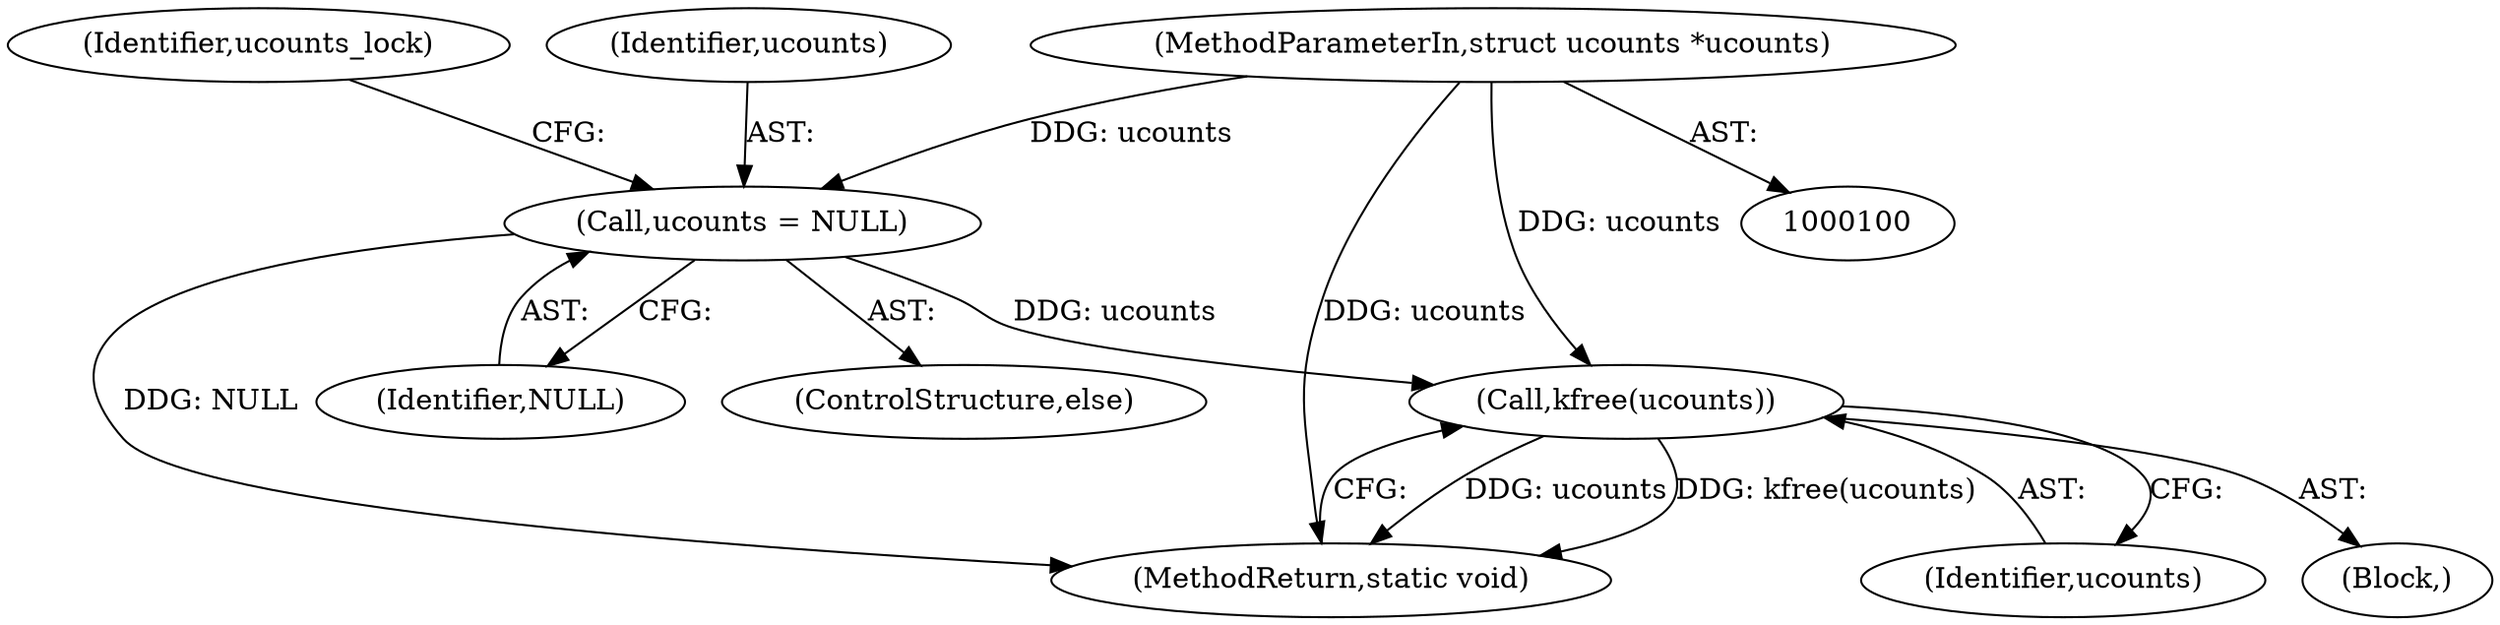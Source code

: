 digraph "0_linux_040757f738e13caaa9c5078bca79aa97e11dde88_0@API" {
"1000131" [label="(Call,kfree(ucounts))"];
"1000124" [label="(Call,ucounts = NULL)"];
"1000101" [label="(MethodParameterIn,struct ucounts *ucounts)"];
"1000102" [label="(Block,)"];
"1000126" [label="(Identifier,NULL)"];
"1000129" [label="(Identifier,ucounts_lock)"];
"1000131" [label="(Call,kfree(ucounts))"];
"1000132" [label="(Identifier,ucounts)"];
"1000125" [label="(Identifier,ucounts)"];
"1000124" [label="(Call,ucounts = NULL)"];
"1000123" [label="(ControlStructure,else)"];
"1000101" [label="(MethodParameterIn,struct ucounts *ucounts)"];
"1000133" [label="(MethodReturn,static void)"];
"1000131" -> "1000102"  [label="AST: "];
"1000131" -> "1000132"  [label="CFG: "];
"1000132" -> "1000131"  [label="AST: "];
"1000133" -> "1000131"  [label="CFG: "];
"1000131" -> "1000133"  [label="DDG: ucounts"];
"1000131" -> "1000133"  [label="DDG: kfree(ucounts)"];
"1000124" -> "1000131"  [label="DDG: ucounts"];
"1000101" -> "1000131"  [label="DDG: ucounts"];
"1000124" -> "1000123"  [label="AST: "];
"1000124" -> "1000126"  [label="CFG: "];
"1000125" -> "1000124"  [label="AST: "];
"1000126" -> "1000124"  [label="AST: "];
"1000129" -> "1000124"  [label="CFG: "];
"1000124" -> "1000133"  [label="DDG: NULL"];
"1000101" -> "1000124"  [label="DDG: ucounts"];
"1000101" -> "1000100"  [label="AST: "];
"1000101" -> "1000133"  [label="DDG: ucounts"];
}
